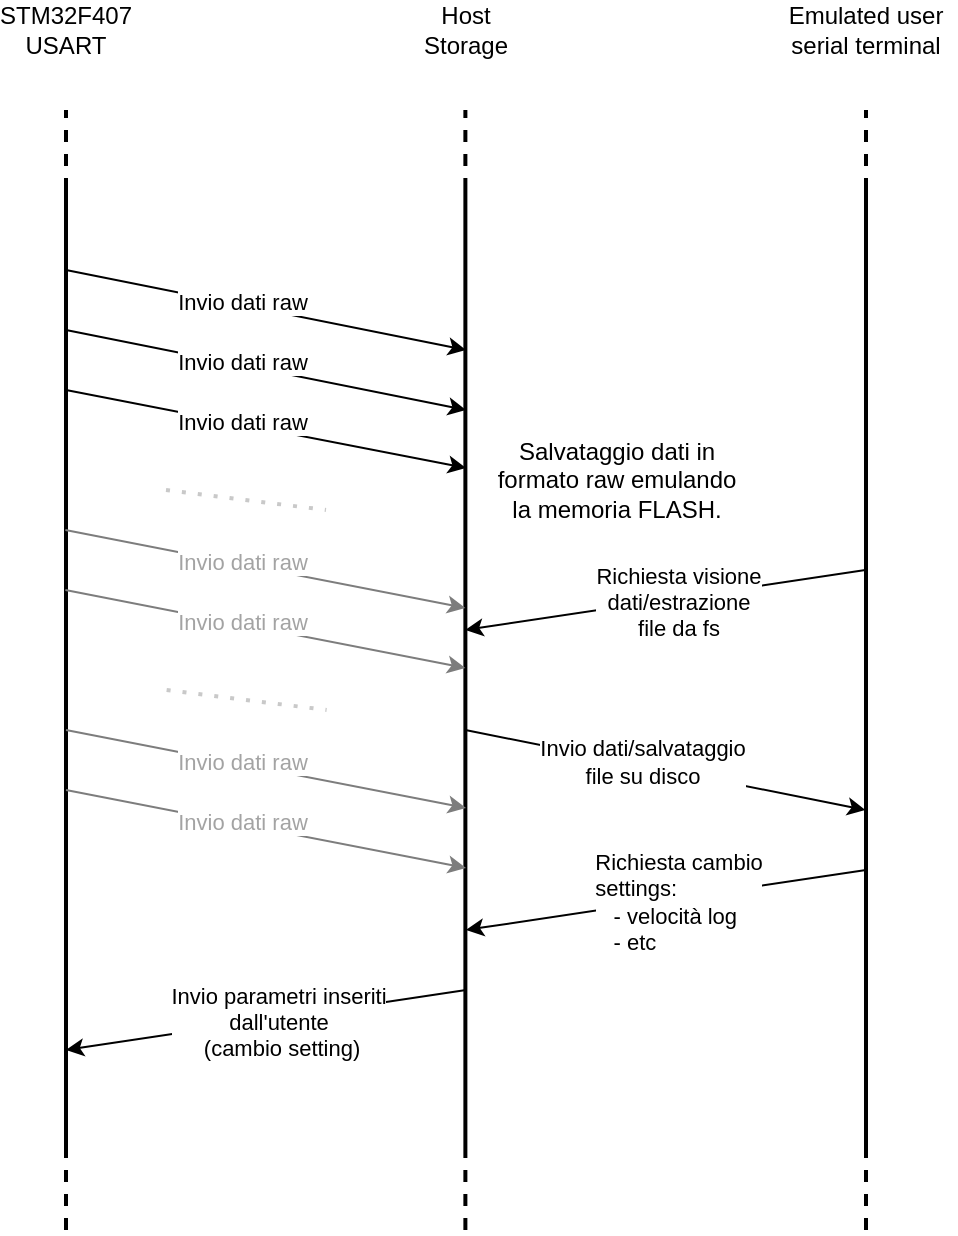 <mxfile version="14.7.10" type="device"><diagram id="gyyEO4PfH0WiNXwIVkOI" name="Page-1"><mxGraphModel dx="1422" dy="767" grid="1" gridSize="10" guides="1" tooltips="1" connect="1" arrows="1" fold="1" page="1" pageScale="1" pageWidth="850" pageHeight="1100" math="0" shadow="0"><root><mxCell id="0"/><mxCell id="1" parent="0"/><mxCell id="UZbU2cZReIUERuE4XsuZ-6" value="" style="group" vertex="1" connectable="0" parent="1"><mxGeometry x="240" y="120" height="560" as="geometry"/></mxCell><mxCell id="UZbU2cZReIUERuE4XsuZ-1" value="" style="endArrow=none;html=1;strokeWidth=2;" edge="1" parent="UZbU2cZReIUERuE4XsuZ-6"><mxGeometry width="50" height="50" relative="1" as="geometry"><mxPoint y="520" as="sourcePoint"/><mxPoint y="40" as="targetPoint"/></mxGeometry></mxCell><mxCell id="UZbU2cZReIUERuE4XsuZ-4" value="" style="endArrow=none;dashed=1;html=1;strokeWidth=2;" edge="1" parent="UZbU2cZReIUERuE4XsuZ-6"><mxGeometry width="50" height="50" relative="1" as="geometry"><mxPoint y="40" as="sourcePoint"/><mxPoint as="targetPoint"/></mxGeometry></mxCell><mxCell id="UZbU2cZReIUERuE4XsuZ-5" value="" style="endArrow=none;dashed=1;html=1;strokeWidth=2;" edge="1" parent="UZbU2cZReIUERuE4XsuZ-6"><mxGeometry width="50" height="50" relative="1" as="geometry"><mxPoint y="560" as="sourcePoint"/><mxPoint y="520" as="targetPoint"/></mxGeometry></mxCell><mxCell id="UZbU2cZReIUERuE4XsuZ-7" value="" style="group" vertex="1" connectable="0" parent="1"><mxGeometry x="439.69" y="120" height="560" as="geometry"/></mxCell><mxCell id="UZbU2cZReIUERuE4XsuZ-8" value="" style="endArrow=none;html=1;strokeWidth=2;" edge="1" parent="UZbU2cZReIUERuE4XsuZ-7"><mxGeometry width="50" height="50" relative="1" as="geometry"><mxPoint y="520" as="sourcePoint"/><mxPoint y="40" as="targetPoint"/></mxGeometry></mxCell><mxCell id="UZbU2cZReIUERuE4XsuZ-9" value="" style="endArrow=none;dashed=1;html=1;strokeWidth=2;" edge="1" parent="UZbU2cZReIUERuE4XsuZ-7"><mxGeometry width="50" height="50" relative="1" as="geometry"><mxPoint y="40" as="sourcePoint"/><mxPoint as="targetPoint"/></mxGeometry></mxCell><mxCell id="UZbU2cZReIUERuE4XsuZ-10" value="" style="endArrow=none;dashed=1;html=1;strokeWidth=2;" edge="1" parent="UZbU2cZReIUERuE4XsuZ-7"><mxGeometry width="50" height="50" relative="1" as="geometry"><mxPoint y="560" as="sourcePoint"/><mxPoint y="520" as="targetPoint"/></mxGeometry></mxCell><mxCell id="UZbU2cZReIUERuE4XsuZ-11" value="" style="endArrow=classic;html=1;strokeWidth=1;" edge="1" parent="1"><mxGeometry width="50" height="50" relative="1" as="geometry"><mxPoint x="240" y="200" as="sourcePoint"/><mxPoint x="440" y="240" as="targetPoint"/></mxGeometry></mxCell><mxCell id="UZbU2cZReIUERuE4XsuZ-14" value="Invio dati raw" style="edgeLabel;html=1;align=center;verticalAlign=middle;resizable=0;points=[];" vertex="1" connectable="0" parent="UZbU2cZReIUERuE4XsuZ-11"><mxGeometry x="-0.113" y="2" relative="1" as="geometry"><mxPoint x="-1" as="offset"/></mxGeometry></mxCell><mxCell id="UZbU2cZReIUERuE4XsuZ-12" value="&lt;div align=&quot;center&quot;&gt;STM32F407&lt;/div&gt;&lt;div align=&quot;center&quot;&gt;USART&lt;br&gt;&lt;/div&gt;" style="text;html=1;strokeColor=none;fillColor=none;align=center;verticalAlign=middle;whiteSpace=wrap;rounded=0;" vertex="1" parent="1"><mxGeometry x="220" y="70" width="40" height="20" as="geometry"/></mxCell><mxCell id="UZbU2cZReIUERuE4XsuZ-13" value="&lt;div&gt;Host&lt;/div&gt;&lt;div&gt;Storage&lt;br&gt;&lt;/div&gt;" style="text;html=1;strokeColor=none;fillColor=none;align=center;verticalAlign=middle;whiteSpace=wrap;rounded=0;" vertex="1" parent="1"><mxGeometry x="419.69" y="70" width="40" height="20" as="geometry"/></mxCell><mxCell id="UZbU2cZReIUERuE4XsuZ-15" value="&lt;div&gt;Salvataggio dati in&lt;br&gt;formato raw emulando&lt;br&gt;la memoria FLASH.&lt;br&gt;&lt;/div&gt;" style="text;html=1;align=center;verticalAlign=middle;resizable=0;points=[];autosize=1;strokeColor=none;" vertex="1" parent="1"><mxGeometry x="439.69" y="280" width="150" height="50" as="geometry"/></mxCell><mxCell id="UZbU2cZReIUERuE4XsuZ-16" value="" style="endArrow=classic;html=1;strokeWidth=1;" edge="1" parent="1"><mxGeometry width="50" height="50" relative="1" as="geometry"><mxPoint x="440" y="560" as="sourcePoint"/><mxPoint x="240" y="590" as="targetPoint"/></mxGeometry></mxCell><mxCell id="UZbU2cZReIUERuE4XsuZ-17" value="&lt;div&gt;Invio parametri inseriti&lt;/div&gt;&lt;div&gt;dall'utente&lt;br&gt;&lt;/div&gt;&amp;nbsp;(cambio setting)" style="edgeLabel;html=1;align=center;verticalAlign=middle;resizable=0;points=[];" vertex="1" connectable="0" parent="UZbU2cZReIUERuE4XsuZ-16"><mxGeometry x="-0.113" y="2" relative="1" as="geometry"><mxPoint x="-6" as="offset"/></mxGeometry></mxCell><mxCell id="UZbU2cZReIUERuE4XsuZ-18" value="" style="endArrow=classic;html=1;strokeWidth=1;" edge="1" parent="1"><mxGeometry width="50" height="50" relative="1" as="geometry"><mxPoint x="240" y="230" as="sourcePoint"/><mxPoint x="440" y="270" as="targetPoint"/></mxGeometry></mxCell><mxCell id="UZbU2cZReIUERuE4XsuZ-19" value="Invio dati raw" style="edgeLabel;html=1;align=center;verticalAlign=middle;resizable=0;points=[];" vertex="1" connectable="0" parent="UZbU2cZReIUERuE4XsuZ-18"><mxGeometry x="-0.113" y="2" relative="1" as="geometry"><mxPoint x="-1" as="offset"/></mxGeometry></mxCell><mxCell id="UZbU2cZReIUERuE4XsuZ-20" value="" style="endArrow=classic;html=1;strokeWidth=1;" edge="1" parent="1"><mxGeometry width="50" height="50" relative="1" as="geometry"><mxPoint x="240" y="260" as="sourcePoint"/><mxPoint x="440" y="299" as="targetPoint"/></mxGeometry></mxCell><mxCell id="UZbU2cZReIUERuE4XsuZ-21" value="Invio dati raw" style="edgeLabel;html=1;align=center;verticalAlign=middle;resizable=0;points=[];" vertex="1" connectable="0" parent="UZbU2cZReIUERuE4XsuZ-20"><mxGeometry x="-0.113" y="2" relative="1" as="geometry"><mxPoint x="-1" as="offset"/></mxGeometry></mxCell><mxCell id="UZbU2cZReIUERuE4XsuZ-29" value="" style="group" vertex="1" connectable="0" parent="1"><mxGeometry x="640" y="120" height="560" as="geometry"/></mxCell><mxCell id="UZbU2cZReIUERuE4XsuZ-30" value="" style="endArrow=none;html=1;strokeWidth=2;" edge="1" parent="UZbU2cZReIUERuE4XsuZ-29"><mxGeometry width="50" height="50" relative="1" as="geometry"><mxPoint y="520" as="sourcePoint"/><mxPoint y="40" as="targetPoint"/></mxGeometry></mxCell><mxCell id="UZbU2cZReIUERuE4XsuZ-31" value="" style="endArrow=none;dashed=1;html=1;strokeWidth=2;" edge="1" parent="UZbU2cZReIUERuE4XsuZ-29"><mxGeometry width="50" height="50" relative="1" as="geometry"><mxPoint y="40" as="sourcePoint"/><mxPoint as="targetPoint"/></mxGeometry></mxCell><mxCell id="UZbU2cZReIUERuE4XsuZ-32" value="" style="endArrow=none;dashed=1;html=1;strokeWidth=2;" edge="1" parent="UZbU2cZReIUERuE4XsuZ-29"><mxGeometry width="50" height="50" relative="1" as="geometry"><mxPoint y="560" as="sourcePoint"/><mxPoint y="520" as="targetPoint"/></mxGeometry></mxCell><mxCell id="UZbU2cZReIUERuE4XsuZ-33" value="&lt;div&gt;Emulated user serial terminal&lt;/div&gt;" style="text;html=1;strokeColor=none;fillColor=none;align=center;verticalAlign=middle;whiteSpace=wrap;rounded=0;" vertex="1" parent="1"><mxGeometry x="595" y="70" width="90" height="20" as="geometry"/></mxCell><mxCell id="UZbU2cZReIUERuE4XsuZ-34" value="" style="endArrow=classic;html=1;strokeWidth=1;" edge="1" parent="1"><mxGeometry width="50" height="50" relative="1" as="geometry"><mxPoint x="639.69" y="350" as="sourcePoint"/><mxPoint x="439.69" y="380" as="targetPoint"/></mxGeometry></mxCell><mxCell id="UZbU2cZReIUERuE4XsuZ-35" value="Richiesta visione&lt;br&gt;dati/estrazione&lt;br&gt;file da fs" style="edgeLabel;html=1;align=center;verticalAlign=middle;resizable=0;points=[];" vertex="1" connectable="0" parent="UZbU2cZReIUERuE4XsuZ-34"><mxGeometry x="-0.113" y="2" relative="1" as="geometry"><mxPoint x="-6" as="offset"/></mxGeometry></mxCell><mxCell id="UZbU2cZReIUERuE4XsuZ-37" value="" style="endArrow=classic;html=1;strokeWidth=1;" edge="1" parent="1"><mxGeometry width="50" height="50" relative="1" as="geometry"><mxPoint x="439.69" y="430" as="sourcePoint"/><mxPoint x="639.69" y="470" as="targetPoint"/></mxGeometry></mxCell><mxCell id="UZbU2cZReIUERuE4XsuZ-38" value="Invio dati/salvataggio&lt;br&gt;file su disco" style="edgeLabel;html=1;align=center;verticalAlign=middle;resizable=0;points=[];" vertex="1" connectable="0" parent="UZbU2cZReIUERuE4XsuZ-37"><mxGeometry x="-0.113" y="2" relative="1" as="geometry"><mxPoint x="-1" as="offset"/></mxGeometry></mxCell><mxCell id="UZbU2cZReIUERuE4XsuZ-40" value="" style="endArrow=classic;html=1;strokeWidth=1;" edge="1" parent="1"><mxGeometry width="50" height="50" relative="1" as="geometry"><mxPoint x="640" y="500" as="sourcePoint"/><mxPoint x="440.0" y="530" as="targetPoint"/></mxGeometry></mxCell><mxCell id="UZbU2cZReIUERuE4XsuZ-41" value="&lt;div align=&quot;justify&quot;&gt;Richiesta cambio&lt;br&gt;settings:&lt;br&gt;&lt;/div&gt;&lt;div align=&quot;justify&quot;&gt;&amp;nbsp;&amp;nbsp; - velocità log&lt;br&gt;&amp;nbsp;&amp;nbsp; - etc&lt;/div&gt;" style="edgeLabel;html=1;align=center;verticalAlign=middle;resizable=0;points=[];" vertex="1" connectable="0" parent="UZbU2cZReIUERuE4XsuZ-40"><mxGeometry x="-0.113" y="2" relative="1" as="geometry"><mxPoint x="-6" as="offset"/></mxGeometry></mxCell><mxCell id="UZbU2cZReIUERuE4XsuZ-45" value="" style="endArrow=none;dashed=1;html=1;dashPattern=1 3;strokeWidth=2;strokeColor=#C9C9C9;" edge="1" parent="1"><mxGeometry width="50" height="50" relative="1" as="geometry"><mxPoint x="290" y="310" as="sourcePoint"/><mxPoint x="370" y="320" as="targetPoint"/></mxGeometry></mxCell><mxCell id="UZbU2cZReIUERuE4XsuZ-50" value="" style="endArrow=classic;html=1;strokeWidth=1;strokeColor=#7D7D7D;" edge="1" parent="1"><mxGeometry width="50" height="50" relative="1" as="geometry"><mxPoint x="239.69" y="360" as="sourcePoint"/><mxPoint x="439.69" y="399" as="targetPoint"/></mxGeometry></mxCell><mxCell id="UZbU2cZReIUERuE4XsuZ-51" value="Invio dati raw" style="edgeLabel;html=1;align=center;verticalAlign=middle;resizable=0;points=[];fontColor=#A3A3A3;" vertex="1" connectable="0" parent="UZbU2cZReIUERuE4XsuZ-50"><mxGeometry x="-0.113" y="2" relative="1" as="geometry"><mxPoint x="-1" as="offset"/></mxGeometry></mxCell><mxCell id="UZbU2cZReIUERuE4XsuZ-52" value="" style="endArrow=classic;html=1;strokeWidth=1;strokeColor=#7D7D7D;" edge="1" parent="1"><mxGeometry width="50" height="50" relative="1" as="geometry"><mxPoint x="239.69" y="330" as="sourcePoint"/><mxPoint x="439.69" y="369" as="targetPoint"/></mxGeometry></mxCell><mxCell id="UZbU2cZReIUERuE4XsuZ-53" value="Invio dati raw" style="edgeLabel;html=1;align=center;verticalAlign=middle;resizable=0;points=[];fontColor=#A3A3A3;" vertex="1" connectable="0" parent="UZbU2cZReIUERuE4XsuZ-52"><mxGeometry x="-0.113" y="2" relative="1" as="geometry"><mxPoint x="-1" as="offset"/></mxGeometry></mxCell><mxCell id="UZbU2cZReIUERuE4XsuZ-56" value="" style="endArrow=none;dashed=1;html=1;dashPattern=1 3;strokeWidth=2;strokeColor=#C9C9C9;" edge="1" parent="1"><mxGeometry width="50" height="50" relative="1" as="geometry"><mxPoint x="290.31" y="410" as="sourcePoint"/><mxPoint x="370.31" y="420" as="targetPoint"/></mxGeometry></mxCell><mxCell id="UZbU2cZReIUERuE4XsuZ-57" value="" style="endArrow=classic;html=1;strokeWidth=1;strokeColor=#7D7D7D;" edge="1" parent="1"><mxGeometry width="50" height="50" relative="1" as="geometry"><mxPoint x="240.0" y="460" as="sourcePoint"/><mxPoint x="440.0" y="499" as="targetPoint"/></mxGeometry></mxCell><mxCell id="UZbU2cZReIUERuE4XsuZ-58" value="Invio dati raw" style="edgeLabel;html=1;align=center;verticalAlign=middle;resizable=0;points=[];fontColor=#A3A3A3;" vertex="1" connectable="0" parent="UZbU2cZReIUERuE4XsuZ-57"><mxGeometry x="-0.113" y="2" relative="1" as="geometry"><mxPoint x="-1" as="offset"/></mxGeometry></mxCell><mxCell id="UZbU2cZReIUERuE4XsuZ-59" value="" style="endArrow=classic;html=1;strokeWidth=1;strokeColor=#7D7D7D;" edge="1" parent="1"><mxGeometry width="50" height="50" relative="1" as="geometry"><mxPoint x="240.0" y="430" as="sourcePoint"/><mxPoint x="440.0" y="469" as="targetPoint"/></mxGeometry></mxCell><mxCell id="UZbU2cZReIUERuE4XsuZ-60" value="Invio dati raw" style="edgeLabel;html=1;align=center;verticalAlign=middle;resizable=0;points=[];fontColor=#A3A3A3;" vertex="1" connectable="0" parent="UZbU2cZReIUERuE4XsuZ-59"><mxGeometry x="-0.113" y="2" relative="1" as="geometry"><mxPoint x="-1" as="offset"/></mxGeometry></mxCell></root></mxGraphModel></diagram></mxfile>